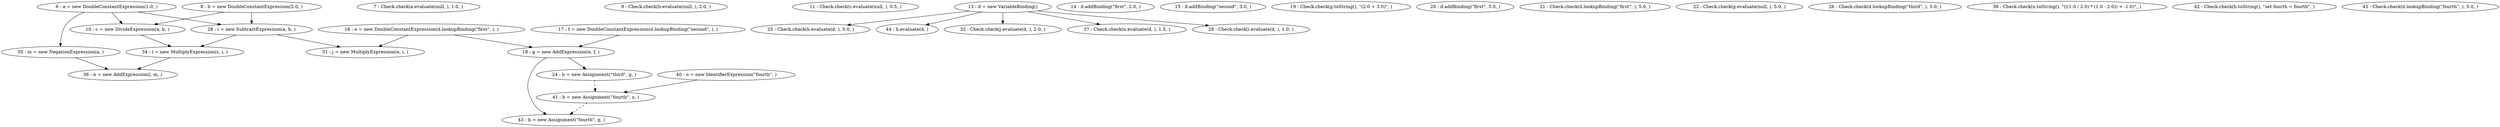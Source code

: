 digraph G {
"6 : a = new DoubleConstantExpression(1.0, )"
"6 : a = new DoubleConstantExpression(1.0, )" -> "10 : c = new DivideExpression(a, b, )"
"6 : a = new DoubleConstantExpression(1.0, )" -> "28 : i = new SubtractExpression(a, b, )"
"6 : a = new DoubleConstantExpression(1.0, )" -> "35 : m = new NegationExpression(a, )"
"7 : Check.check(a.evaluate(null, ), 1.0, )"
"8 : b = new DoubleConstantExpression(2.0, )"
"8 : b = new DoubleConstantExpression(2.0, )" -> "10 : c = new DivideExpression(a, b, )"
"8 : b = new DoubleConstantExpression(2.0, )" -> "28 : i = new SubtractExpression(a, b, )"
"9 : Check.check(b.evaluate(null, ), 2.0, )"
"10 : c = new DivideExpression(a, b, )"
"10 : c = new DivideExpression(a, b, )" -> "34 : l = new MultiplyExpression(c, i, )"
"11 : Check.check(c.evaluate(null, ), 0.5, )"
"13 : d = new VariableBinding()"
"13 : d = new VariableBinding()" -> "25 : Check.check(h.evaluate(d, ), 5.0, )"
"13 : d = new VariableBinding()" -> "44 : h.evaluate(d, )"
"13 : d = new VariableBinding()" -> "32 : Check.check(j.evaluate(d, ), 2.0, )"
"13 : d = new VariableBinding()" -> "37 : Check.check(n.evaluate(d, ), 1.5, )"
"13 : d = new VariableBinding()" -> "29 : Check.check(i.evaluate(d, ), 1.0, )"
"14 : d.addBinding(\"first\", 2.0, )"
"15 : d.addBinding(\"second\", 3.0, )"
"16 : e = new DoubleConstantExpression(d.lookupBinding(\"first\", ), )"
"16 : e = new DoubleConstantExpression(d.lookupBinding(\"first\", ), )" -> "18 : g = new AddExpression(e, f, )"
"16 : e = new DoubleConstantExpression(d.lookupBinding(\"first\", ), )" -> "31 : j = new MultiplyExpression(e, i, )"
"17 : f = new DoubleConstantExpression(d.lookupBinding(\"second\", ), )"
"17 : f = new DoubleConstantExpression(d.lookupBinding(\"second\", ), )" -> "18 : g = new AddExpression(e, f, )"
"18 : g = new AddExpression(e, f, )"
"18 : g = new AddExpression(e, f, )" -> "43 : h = new Assignment(\"fourth\", g, )"
"18 : g = new AddExpression(e, f, )" -> "24 : h = new Assignment(\"third\", g, )"
"19 : Check.check(g.toString(), \"(2.0 + 3.0)\", )"
"20 : d.addBinding(\"first\", 5.0, )"
"21 : Check.check(d.lookupBinding(\"first\", ), 5.0, )"
"22 : Check.check(g.evaluate(null, ), 5.0, )"
"24 : h = new Assignment(\"third\", g, )"
"24 : h = new Assignment(\"third\", g, )" -> "41 : h = new Assignment(\"fourth\", o, )" [style=dashed]
"25 : Check.check(h.evaluate(d, ), 5.0, )"
"26 : Check.check(d.lookupBinding(\"third\", ), 5.0, )"
"28 : i = new SubtractExpression(a, b, )"
"28 : i = new SubtractExpression(a, b, )" -> "34 : l = new MultiplyExpression(c, i, )"
"28 : i = new SubtractExpression(a, b, )" -> "31 : j = new MultiplyExpression(e, i, )"
"29 : Check.check(i.evaluate(d, ), 1.0, )"
"31 : j = new MultiplyExpression(e, i, )"
"32 : Check.check(j.evaluate(d, ), 2.0, )"
"34 : l = new MultiplyExpression(c, i, )"
"34 : l = new MultiplyExpression(c, i, )" -> "36 : n = new AddExpression(l, m, )"
"35 : m = new NegationExpression(a, )"
"35 : m = new NegationExpression(a, )" -> "36 : n = new AddExpression(l, m, )"
"36 : n = new AddExpression(l, m, )"
"37 : Check.check(n.evaluate(d, ), 1.5, )"
"38 : Check.check(n.toString(), \"(((1.0 / 2.0) * (1.0 - 2.0)) + -1.0)\", )"
"40 : o = new IdentifierExpression(\"fourth\", )"
"40 : o = new IdentifierExpression(\"fourth\", )" -> "41 : h = new Assignment(\"fourth\", o, )"
"41 : h = new Assignment(\"fourth\", o, )"
"41 : h = new Assignment(\"fourth\", o, )" -> "43 : h = new Assignment(\"fourth\", g, )" [style=dashed]
"42 : Check.check(h.toString(), \"set fourth = fourth\", )"
"43 : h = new Assignment(\"fourth\", g, )"
"44 : h.evaluate(d, )"
"45 : Check.check(d.lookupBinding(\"fourth\", ), 5.0, )"
}